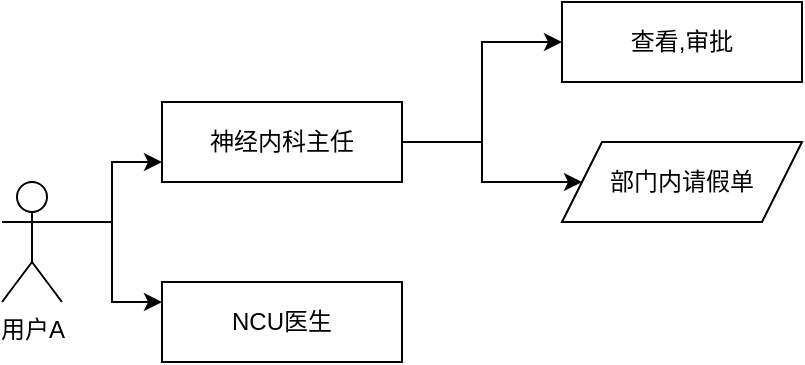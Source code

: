 <mxfile version="14.7.2" type="github">
  <diagram id="sTl9bi6yhetV0yFUT17J" name="Page-1">
    <mxGraphModel dx="1038" dy="547" grid="1" gridSize="10" guides="1" tooltips="1" connect="1" arrows="1" fold="1" page="1" pageScale="1" pageWidth="827" pageHeight="1169" math="0" shadow="0">
      <root>
        <mxCell id="0" />
        <mxCell id="1" parent="0" />
        <mxCell id="MXhHU8DbnIN5sgEQN85g-6" style="edgeStyle=orthogonalEdgeStyle;rounded=0;orthogonalLoop=1;jettySize=auto;html=1;exitX=1;exitY=0.333;exitDx=0;exitDy=0;exitPerimeter=0;entryX=0;entryY=0.75;entryDx=0;entryDy=0;" edge="1" parent="1" source="MXhHU8DbnIN5sgEQN85g-1" target="MXhHU8DbnIN5sgEQN85g-4">
          <mxGeometry relative="1" as="geometry" />
        </mxCell>
        <mxCell id="MXhHU8DbnIN5sgEQN85g-7" style="edgeStyle=orthogonalEdgeStyle;rounded=0;orthogonalLoop=1;jettySize=auto;html=1;exitX=1;exitY=0.333;exitDx=0;exitDy=0;exitPerimeter=0;entryX=0;entryY=0.25;entryDx=0;entryDy=0;" edge="1" parent="1" source="MXhHU8DbnIN5sgEQN85g-1" target="MXhHU8DbnIN5sgEQN85g-5">
          <mxGeometry relative="1" as="geometry" />
        </mxCell>
        <mxCell id="MXhHU8DbnIN5sgEQN85g-1" value="用户A" style="shape=umlActor;verticalLabelPosition=bottom;verticalAlign=top;html=1;outlineConnect=0;" vertex="1" parent="1">
          <mxGeometry x="60" y="210" width="30" height="60" as="geometry" />
        </mxCell>
        <mxCell id="MXhHU8DbnIN5sgEQN85g-10" style="edgeStyle=orthogonalEdgeStyle;rounded=0;orthogonalLoop=1;jettySize=auto;html=1;exitX=1;exitY=0.5;exitDx=0;exitDy=0;entryX=0;entryY=0.5;entryDx=0;entryDy=0;" edge="1" parent="1" source="MXhHU8DbnIN5sgEQN85g-4" target="MXhHU8DbnIN5sgEQN85g-8">
          <mxGeometry relative="1" as="geometry" />
        </mxCell>
        <mxCell id="MXhHU8DbnIN5sgEQN85g-11" style="edgeStyle=orthogonalEdgeStyle;rounded=0;orthogonalLoop=1;jettySize=auto;html=1;exitX=1;exitY=0.5;exitDx=0;exitDy=0;entryX=0;entryY=0.5;entryDx=0;entryDy=0;" edge="1" parent="1" source="MXhHU8DbnIN5sgEQN85g-4" target="MXhHU8DbnIN5sgEQN85g-9">
          <mxGeometry relative="1" as="geometry" />
        </mxCell>
        <mxCell id="MXhHU8DbnIN5sgEQN85g-4" value="神经内科主任" style="rounded=0;whiteSpace=wrap;html=1;" vertex="1" parent="1">
          <mxGeometry x="140" y="170" width="120" height="40" as="geometry" />
        </mxCell>
        <mxCell id="MXhHU8DbnIN5sgEQN85g-5" value="NCU医生" style="rounded=0;whiteSpace=wrap;html=1;" vertex="1" parent="1">
          <mxGeometry x="140" y="260" width="120" height="40" as="geometry" />
        </mxCell>
        <mxCell id="MXhHU8DbnIN5sgEQN85g-8" value="查看,审批" style="rounded=0;whiteSpace=wrap;html=1;" vertex="1" parent="1">
          <mxGeometry x="340" y="120" width="120" height="40" as="geometry" />
        </mxCell>
        <mxCell id="MXhHU8DbnIN5sgEQN85g-9" value="部门内请假单" style="shape=parallelogram;perimeter=parallelogramPerimeter;whiteSpace=wrap;html=1;fixedSize=1;" vertex="1" parent="1">
          <mxGeometry x="340" y="190" width="120" height="40" as="geometry" />
        </mxCell>
      </root>
    </mxGraphModel>
  </diagram>
</mxfile>
